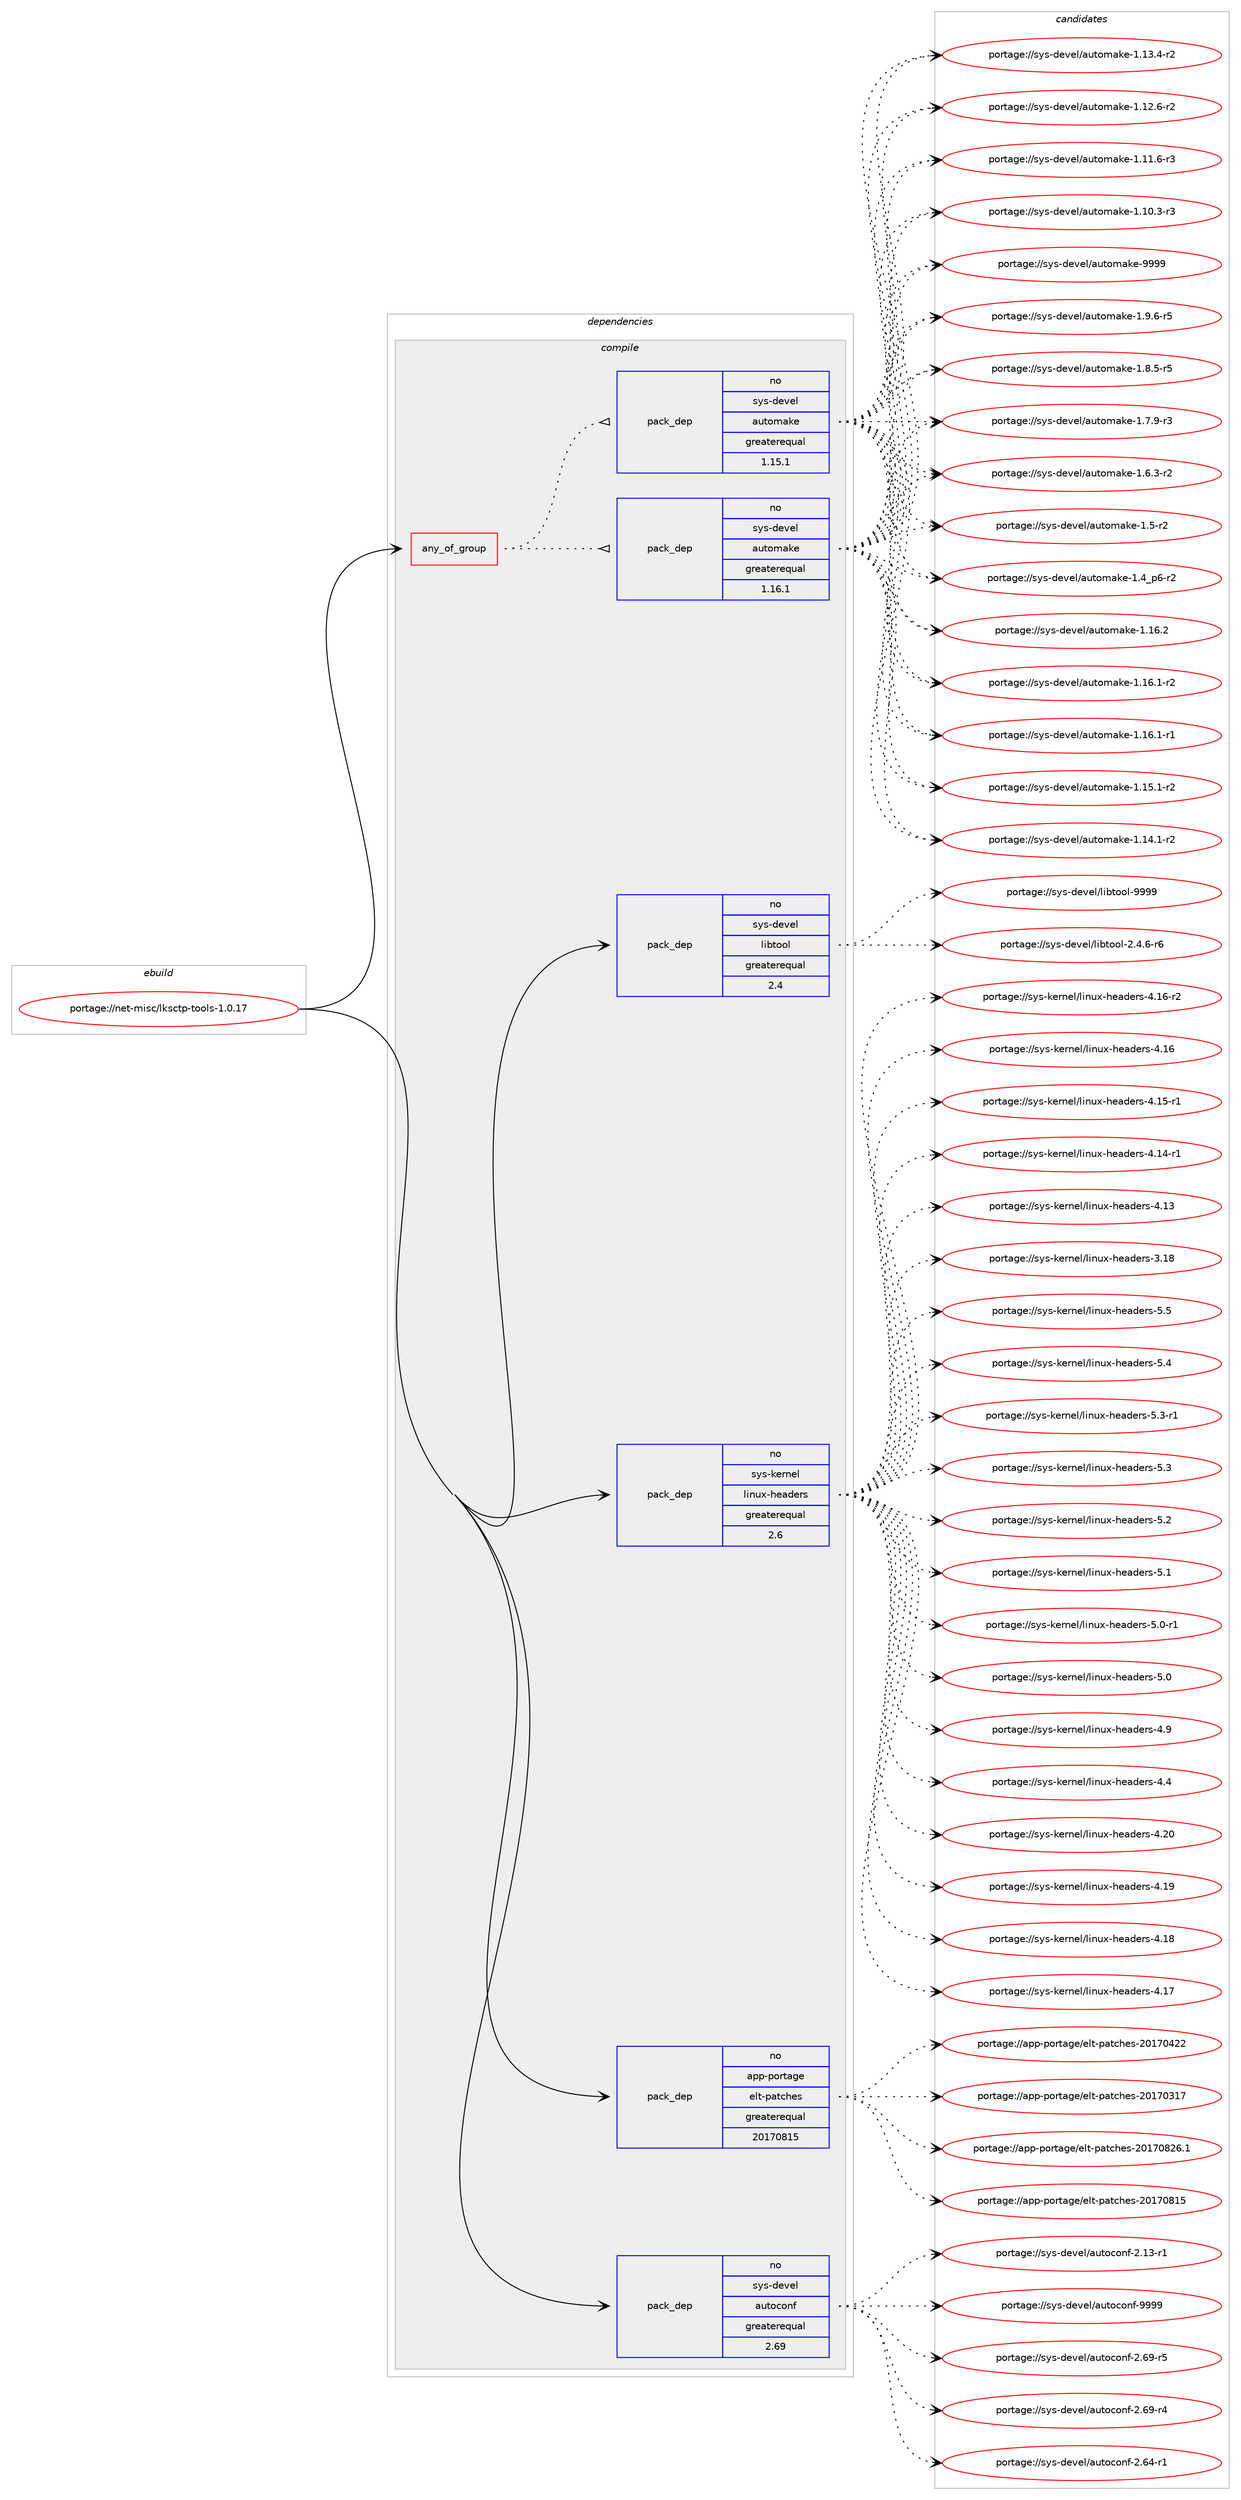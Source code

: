 digraph prolog {

# *************
# Graph options
# *************

newrank=true;
concentrate=true;
compound=true;
graph [rankdir=LR,fontname=Helvetica,fontsize=10,ranksep=1.5];#, ranksep=2.5, nodesep=0.2];
edge  [arrowhead=vee];
node  [fontname=Helvetica,fontsize=10];

# **********
# The ebuild
# **********

subgraph cluster_leftcol {
color=gray;
rank=same;
label=<<i>ebuild</i>>;
id [label="portage://net-misc/lksctp-tools-1.0.17", color=red, width=4, href="../net-misc/lksctp-tools-1.0.17.svg"];
}

# ****************
# The dependencies
# ****************

subgraph cluster_midcol {
color=gray;
label=<<i>dependencies</i>>;
subgraph cluster_compile {
fillcolor="#eeeeee";
style=filled;
label=<<i>compile</i>>;
subgraph any251 {
dependency22389 [label=<<TABLE BORDER="0" CELLBORDER="1" CELLSPACING="0" CELLPADDING="4"><TR><TD CELLPADDING="10">any_of_group</TD></TR></TABLE>>, shape=none, color=red];subgraph pack17695 {
dependency22390 [label=<<TABLE BORDER="0" CELLBORDER="1" CELLSPACING="0" CELLPADDING="4" WIDTH="220"><TR><TD ROWSPAN="6" CELLPADDING="30">pack_dep</TD></TR><TR><TD WIDTH="110">no</TD></TR><TR><TD>sys-devel</TD></TR><TR><TD>automake</TD></TR><TR><TD>greaterequal</TD></TR><TR><TD>1.16.1</TD></TR></TABLE>>, shape=none, color=blue];
}
dependency22389:e -> dependency22390:w [weight=20,style="dotted",arrowhead="oinv"];
subgraph pack17696 {
dependency22391 [label=<<TABLE BORDER="0" CELLBORDER="1" CELLSPACING="0" CELLPADDING="4" WIDTH="220"><TR><TD ROWSPAN="6" CELLPADDING="30">pack_dep</TD></TR><TR><TD WIDTH="110">no</TD></TR><TR><TD>sys-devel</TD></TR><TR><TD>automake</TD></TR><TR><TD>greaterequal</TD></TR><TR><TD>1.15.1</TD></TR></TABLE>>, shape=none, color=blue];
}
dependency22389:e -> dependency22391:w [weight=20,style="dotted",arrowhead="oinv"];
}
id:e -> dependency22389:w [weight=20,style="solid",arrowhead="vee"];
subgraph pack17697 {
dependency22392 [label=<<TABLE BORDER="0" CELLBORDER="1" CELLSPACING="0" CELLPADDING="4" WIDTH="220"><TR><TD ROWSPAN="6" CELLPADDING="30">pack_dep</TD></TR><TR><TD WIDTH="110">no</TD></TR><TR><TD>app-portage</TD></TR><TR><TD>elt-patches</TD></TR><TR><TD>greaterequal</TD></TR><TR><TD>20170815</TD></TR></TABLE>>, shape=none, color=blue];
}
id:e -> dependency22392:w [weight=20,style="solid",arrowhead="vee"];
subgraph pack17698 {
dependency22393 [label=<<TABLE BORDER="0" CELLBORDER="1" CELLSPACING="0" CELLPADDING="4" WIDTH="220"><TR><TD ROWSPAN="6" CELLPADDING="30">pack_dep</TD></TR><TR><TD WIDTH="110">no</TD></TR><TR><TD>sys-devel</TD></TR><TR><TD>autoconf</TD></TR><TR><TD>greaterequal</TD></TR><TR><TD>2.69</TD></TR></TABLE>>, shape=none, color=blue];
}
id:e -> dependency22393:w [weight=20,style="solid",arrowhead="vee"];
subgraph pack17699 {
dependency22394 [label=<<TABLE BORDER="0" CELLBORDER="1" CELLSPACING="0" CELLPADDING="4" WIDTH="220"><TR><TD ROWSPAN="6" CELLPADDING="30">pack_dep</TD></TR><TR><TD WIDTH="110">no</TD></TR><TR><TD>sys-devel</TD></TR><TR><TD>libtool</TD></TR><TR><TD>greaterequal</TD></TR><TR><TD>2.4</TD></TR></TABLE>>, shape=none, color=blue];
}
id:e -> dependency22394:w [weight=20,style="solid",arrowhead="vee"];
subgraph pack17700 {
dependency22395 [label=<<TABLE BORDER="0" CELLBORDER="1" CELLSPACING="0" CELLPADDING="4" WIDTH="220"><TR><TD ROWSPAN="6" CELLPADDING="30">pack_dep</TD></TR><TR><TD WIDTH="110">no</TD></TR><TR><TD>sys-kernel</TD></TR><TR><TD>linux-headers</TD></TR><TR><TD>greaterequal</TD></TR><TR><TD>2.6</TD></TR></TABLE>>, shape=none, color=blue];
}
id:e -> dependency22395:w [weight=20,style="solid",arrowhead="vee"];
}
subgraph cluster_compileandrun {
fillcolor="#eeeeee";
style=filled;
label=<<i>compile and run</i>>;
}
subgraph cluster_run {
fillcolor="#eeeeee";
style=filled;
label=<<i>run</i>>;
}
}

# **************
# The candidates
# **************

subgraph cluster_choices {
rank=same;
color=gray;
label=<<i>candidates</i>>;

subgraph choice17695 {
color=black;
nodesep=1;
choice115121115451001011181011084797117116111109971071014557575757 [label="portage://sys-devel/automake-9999", color=red, width=4,href="../sys-devel/automake-9999.svg"];
choice115121115451001011181011084797117116111109971071014549465746544511453 [label="portage://sys-devel/automake-1.9.6-r5", color=red, width=4,href="../sys-devel/automake-1.9.6-r5.svg"];
choice115121115451001011181011084797117116111109971071014549465646534511453 [label="portage://sys-devel/automake-1.8.5-r5", color=red, width=4,href="../sys-devel/automake-1.8.5-r5.svg"];
choice115121115451001011181011084797117116111109971071014549465546574511451 [label="portage://sys-devel/automake-1.7.9-r3", color=red, width=4,href="../sys-devel/automake-1.7.9-r3.svg"];
choice115121115451001011181011084797117116111109971071014549465446514511450 [label="portage://sys-devel/automake-1.6.3-r2", color=red, width=4,href="../sys-devel/automake-1.6.3-r2.svg"];
choice11512111545100101118101108479711711611110997107101454946534511450 [label="portage://sys-devel/automake-1.5-r2", color=red, width=4,href="../sys-devel/automake-1.5-r2.svg"];
choice115121115451001011181011084797117116111109971071014549465295112544511450 [label="portage://sys-devel/automake-1.4_p6-r2", color=red, width=4,href="../sys-devel/automake-1.4_p6-r2.svg"];
choice1151211154510010111810110847971171161111099710710145494649544650 [label="portage://sys-devel/automake-1.16.2", color=red, width=4,href="../sys-devel/automake-1.16.2.svg"];
choice11512111545100101118101108479711711611110997107101454946495446494511450 [label="portage://sys-devel/automake-1.16.1-r2", color=red, width=4,href="../sys-devel/automake-1.16.1-r2.svg"];
choice11512111545100101118101108479711711611110997107101454946495446494511449 [label="portage://sys-devel/automake-1.16.1-r1", color=red, width=4,href="../sys-devel/automake-1.16.1-r1.svg"];
choice11512111545100101118101108479711711611110997107101454946495346494511450 [label="portage://sys-devel/automake-1.15.1-r2", color=red, width=4,href="../sys-devel/automake-1.15.1-r2.svg"];
choice11512111545100101118101108479711711611110997107101454946495246494511450 [label="portage://sys-devel/automake-1.14.1-r2", color=red, width=4,href="../sys-devel/automake-1.14.1-r2.svg"];
choice11512111545100101118101108479711711611110997107101454946495146524511450 [label="portage://sys-devel/automake-1.13.4-r2", color=red, width=4,href="../sys-devel/automake-1.13.4-r2.svg"];
choice11512111545100101118101108479711711611110997107101454946495046544511450 [label="portage://sys-devel/automake-1.12.6-r2", color=red, width=4,href="../sys-devel/automake-1.12.6-r2.svg"];
choice11512111545100101118101108479711711611110997107101454946494946544511451 [label="portage://sys-devel/automake-1.11.6-r3", color=red, width=4,href="../sys-devel/automake-1.11.6-r3.svg"];
choice11512111545100101118101108479711711611110997107101454946494846514511451 [label="portage://sys-devel/automake-1.10.3-r3", color=red, width=4,href="../sys-devel/automake-1.10.3-r3.svg"];
dependency22390:e -> choice115121115451001011181011084797117116111109971071014557575757:w [style=dotted,weight="100"];
dependency22390:e -> choice115121115451001011181011084797117116111109971071014549465746544511453:w [style=dotted,weight="100"];
dependency22390:e -> choice115121115451001011181011084797117116111109971071014549465646534511453:w [style=dotted,weight="100"];
dependency22390:e -> choice115121115451001011181011084797117116111109971071014549465546574511451:w [style=dotted,weight="100"];
dependency22390:e -> choice115121115451001011181011084797117116111109971071014549465446514511450:w [style=dotted,weight="100"];
dependency22390:e -> choice11512111545100101118101108479711711611110997107101454946534511450:w [style=dotted,weight="100"];
dependency22390:e -> choice115121115451001011181011084797117116111109971071014549465295112544511450:w [style=dotted,weight="100"];
dependency22390:e -> choice1151211154510010111810110847971171161111099710710145494649544650:w [style=dotted,weight="100"];
dependency22390:e -> choice11512111545100101118101108479711711611110997107101454946495446494511450:w [style=dotted,weight="100"];
dependency22390:e -> choice11512111545100101118101108479711711611110997107101454946495446494511449:w [style=dotted,weight="100"];
dependency22390:e -> choice11512111545100101118101108479711711611110997107101454946495346494511450:w [style=dotted,weight="100"];
dependency22390:e -> choice11512111545100101118101108479711711611110997107101454946495246494511450:w [style=dotted,weight="100"];
dependency22390:e -> choice11512111545100101118101108479711711611110997107101454946495146524511450:w [style=dotted,weight="100"];
dependency22390:e -> choice11512111545100101118101108479711711611110997107101454946495046544511450:w [style=dotted,weight="100"];
dependency22390:e -> choice11512111545100101118101108479711711611110997107101454946494946544511451:w [style=dotted,weight="100"];
dependency22390:e -> choice11512111545100101118101108479711711611110997107101454946494846514511451:w [style=dotted,weight="100"];
}
subgraph choice17696 {
color=black;
nodesep=1;
choice115121115451001011181011084797117116111109971071014557575757 [label="portage://sys-devel/automake-9999", color=red, width=4,href="../sys-devel/automake-9999.svg"];
choice115121115451001011181011084797117116111109971071014549465746544511453 [label="portage://sys-devel/automake-1.9.6-r5", color=red, width=4,href="../sys-devel/automake-1.9.6-r5.svg"];
choice115121115451001011181011084797117116111109971071014549465646534511453 [label="portage://sys-devel/automake-1.8.5-r5", color=red, width=4,href="../sys-devel/automake-1.8.5-r5.svg"];
choice115121115451001011181011084797117116111109971071014549465546574511451 [label="portage://sys-devel/automake-1.7.9-r3", color=red, width=4,href="../sys-devel/automake-1.7.9-r3.svg"];
choice115121115451001011181011084797117116111109971071014549465446514511450 [label="portage://sys-devel/automake-1.6.3-r2", color=red, width=4,href="../sys-devel/automake-1.6.3-r2.svg"];
choice11512111545100101118101108479711711611110997107101454946534511450 [label="portage://sys-devel/automake-1.5-r2", color=red, width=4,href="../sys-devel/automake-1.5-r2.svg"];
choice115121115451001011181011084797117116111109971071014549465295112544511450 [label="portage://sys-devel/automake-1.4_p6-r2", color=red, width=4,href="../sys-devel/automake-1.4_p6-r2.svg"];
choice1151211154510010111810110847971171161111099710710145494649544650 [label="portage://sys-devel/automake-1.16.2", color=red, width=4,href="../sys-devel/automake-1.16.2.svg"];
choice11512111545100101118101108479711711611110997107101454946495446494511450 [label="portage://sys-devel/automake-1.16.1-r2", color=red, width=4,href="../sys-devel/automake-1.16.1-r2.svg"];
choice11512111545100101118101108479711711611110997107101454946495446494511449 [label="portage://sys-devel/automake-1.16.1-r1", color=red, width=4,href="../sys-devel/automake-1.16.1-r1.svg"];
choice11512111545100101118101108479711711611110997107101454946495346494511450 [label="portage://sys-devel/automake-1.15.1-r2", color=red, width=4,href="../sys-devel/automake-1.15.1-r2.svg"];
choice11512111545100101118101108479711711611110997107101454946495246494511450 [label="portage://sys-devel/automake-1.14.1-r2", color=red, width=4,href="../sys-devel/automake-1.14.1-r2.svg"];
choice11512111545100101118101108479711711611110997107101454946495146524511450 [label="portage://sys-devel/automake-1.13.4-r2", color=red, width=4,href="../sys-devel/automake-1.13.4-r2.svg"];
choice11512111545100101118101108479711711611110997107101454946495046544511450 [label="portage://sys-devel/automake-1.12.6-r2", color=red, width=4,href="../sys-devel/automake-1.12.6-r2.svg"];
choice11512111545100101118101108479711711611110997107101454946494946544511451 [label="portage://sys-devel/automake-1.11.6-r3", color=red, width=4,href="../sys-devel/automake-1.11.6-r3.svg"];
choice11512111545100101118101108479711711611110997107101454946494846514511451 [label="portage://sys-devel/automake-1.10.3-r3", color=red, width=4,href="../sys-devel/automake-1.10.3-r3.svg"];
dependency22391:e -> choice115121115451001011181011084797117116111109971071014557575757:w [style=dotted,weight="100"];
dependency22391:e -> choice115121115451001011181011084797117116111109971071014549465746544511453:w [style=dotted,weight="100"];
dependency22391:e -> choice115121115451001011181011084797117116111109971071014549465646534511453:w [style=dotted,weight="100"];
dependency22391:e -> choice115121115451001011181011084797117116111109971071014549465546574511451:w [style=dotted,weight="100"];
dependency22391:e -> choice115121115451001011181011084797117116111109971071014549465446514511450:w [style=dotted,weight="100"];
dependency22391:e -> choice11512111545100101118101108479711711611110997107101454946534511450:w [style=dotted,weight="100"];
dependency22391:e -> choice115121115451001011181011084797117116111109971071014549465295112544511450:w [style=dotted,weight="100"];
dependency22391:e -> choice1151211154510010111810110847971171161111099710710145494649544650:w [style=dotted,weight="100"];
dependency22391:e -> choice11512111545100101118101108479711711611110997107101454946495446494511450:w [style=dotted,weight="100"];
dependency22391:e -> choice11512111545100101118101108479711711611110997107101454946495446494511449:w [style=dotted,weight="100"];
dependency22391:e -> choice11512111545100101118101108479711711611110997107101454946495346494511450:w [style=dotted,weight="100"];
dependency22391:e -> choice11512111545100101118101108479711711611110997107101454946495246494511450:w [style=dotted,weight="100"];
dependency22391:e -> choice11512111545100101118101108479711711611110997107101454946495146524511450:w [style=dotted,weight="100"];
dependency22391:e -> choice11512111545100101118101108479711711611110997107101454946495046544511450:w [style=dotted,weight="100"];
dependency22391:e -> choice11512111545100101118101108479711711611110997107101454946494946544511451:w [style=dotted,weight="100"];
dependency22391:e -> choice11512111545100101118101108479711711611110997107101454946494846514511451:w [style=dotted,weight="100"];
}
subgraph choice17697 {
color=black;
nodesep=1;
choice971121124511211111411697103101471011081164511297116991041011154550484955485650544649 [label="portage://app-portage/elt-patches-20170826.1", color=red, width=4,href="../app-portage/elt-patches-20170826.1.svg"];
choice97112112451121111141169710310147101108116451129711699104101115455048495548564953 [label="portage://app-portage/elt-patches-20170815", color=red, width=4,href="../app-portage/elt-patches-20170815.svg"];
choice97112112451121111141169710310147101108116451129711699104101115455048495548525050 [label="portage://app-portage/elt-patches-20170422", color=red, width=4,href="../app-portage/elt-patches-20170422.svg"];
choice97112112451121111141169710310147101108116451129711699104101115455048495548514955 [label="portage://app-portage/elt-patches-20170317", color=red, width=4,href="../app-portage/elt-patches-20170317.svg"];
dependency22392:e -> choice971121124511211111411697103101471011081164511297116991041011154550484955485650544649:w [style=dotted,weight="100"];
dependency22392:e -> choice97112112451121111141169710310147101108116451129711699104101115455048495548564953:w [style=dotted,weight="100"];
dependency22392:e -> choice97112112451121111141169710310147101108116451129711699104101115455048495548525050:w [style=dotted,weight="100"];
dependency22392:e -> choice97112112451121111141169710310147101108116451129711699104101115455048495548514955:w [style=dotted,weight="100"];
}
subgraph choice17698 {
color=black;
nodesep=1;
choice115121115451001011181011084797117116111991111101024557575757 [label="portage://sys-devel/autoconf-9999", color=red, width=4,href="../sys-devel/autoconf-9999.svg"];
choice1151211154510010111810110847971171161119911111010245504654574511453 [label="portage://sys-devel/autoconf-2.69-r5", color=red, width=4,href="../sys-devel/autoconf-2.69-r5.svg"];
choice1151211154510010111810110847971171161119911111010245504654574511452 [label="portage://sys-devel/autoconf-2.69-r4", color=red, width=4,href="../sys-devel/autoconf-2.69-r4.svg"];
choice1151211154510010111810110847971171161119911111010245504654524511449 [label="portage://sys-devel/autoconf-2.64-r1", color=red, width=4,href="../sys-devel/autoconf-2.64-r1.svg"];
choice1151211154510010111810110847971171161119911111010245504649514511449 [label="portage://sys-devel/autoconf-2.13-r1", color=red, width=4,href="../sys-devel/autoconf-2.13-r1.svg"];
dependency22393:e -> choice115121115451001011181011084797117116111991111101024557575757:w [style=dotted,weight="100"];
dependency22393:e -> choice1151211154510010111810110847971171161119911111010245504654574511453:w [style=dotted,weight="100"];
dependency22393:e -> choice1151211154510010111810110847971171161119911111010245504654574511452:w [style=dotted,weight="100"];
dependency22393:e -> choice1151211154510010111810110847971171161119911111010245504654524511449:w [style=dotted,weight="100"];
dependency22393:e -> choice1151211154510010111810110847971171161119911111010245504649514511449:w [style=dotted,weight="100"];
}
subgraph choice17699 {
color=black;
nodesep=1;
choice1151211154510010111810110847108105981161111111084557575757 [label="portage://sys-devel/libtool-9999", color=red, width=4,href="../sys-devel/libtool-9999.svg"];
choice1151211154510010111810110847108105981161111111084550465246544511454 [label="portage://sys-devel/libtool-2.4.6-r6", color=red, width=4,href="../sys-devel/libtool-2.4.6-r6.svg"];
dependency22394:e -> choice1151211154510010111810110847108105981161111111084557575757:w [style=dotted,weight="100"];
dependency22394:e -> choice1151211154510010111810110847108105981161111111084550465246544511454:w [style=dotted,weight="100"];
}
subgraph choice17700 {
color=black;
nodesep=1;
choice1151211154510710111411010110847108105110117120451041019710010111411545534653 [label="portage://sys-kernel/linux-headers-5.5", color=red, width=4,href="../sys-kernel/linux-headers-5.5.svg"];
choice1151211154510710111411010110847108105110117120451041019710010111411545534652 [label="portage://sys-kernel/linux-headers-5.4", color=red, width=4,href="../sys-kernel/linux-headers-5.4.svg"];
choice11512111545107101114110101108471081051101171204510410197100101114115455346514511449 [label="portage://sys-kernel/linux-headers-5.3-r1", color=red, width=4,href="../sys-kernel/linux-headers-5.3-r1.svg"];
choice1151211154510710111411010110847108105110117120451041019710010111411545534651 [label="portage://sys-kernel/linux-headers-5.3", color=red, width=4,href="../sys-kernel/linux-headers-5.3.svg"];
choice1151211154510710111411010110847108105110117120451041019710010111411545534650 [label="portage://sys-kernel/linux-headers-5.2", color=red, width=4,href="../sys-kernel/linux-headers-5.2.svg"];
choice1151211154510710111411010110847108105110117120451041019710010111411545534649 [label="portage://sys-kernel/linux-headers-5.1", color=red, width=4,href="../sys-kernel/linux-headers-5.1.svg"];
choice11512111545107101114110101108471081051101171204510410197100101114115455346484511449 [label="portage://sys-kernel/linux-headers-5.0-r1", color=red, width=4,href="../sys-kernel/linux-headers-5.0-r1.svg"];
choice1151211154510710111411010110847108105110117120451041019710010111411545534648 [label="portage://sys-kernel/linux-headers-5.0", color=red, width=4,href="../sys-kernel/linux-headers-5.0.svg"];
choice1151211154510710111411010110847108105110117120451041019710010111411545524657 [label="portage://sys-kernel/linux-headers-4.9", color=red, width=4,href="../sys-kernel/linux-headers-4.9.svg"];
choice1151211154510710111411010110847108105110117120451041019710010111411545524652 [label="portage://sys-kernel/linux-headers-4.4", color=red, width=4,href="../sys-kernel/linux-headers-4.4.svg"];
choice115121115451071011141101011084710810511011712045104101971001011141154552465048 [label="portage://sys-kernel/linux-headers-4.20", color=red, width=4,href="../sys-kernel/linux-headers-4.20.svg"];
choice115121115451071011141101011084710810511011712045104101971001011141154552464957 [label="portage://sys-kernel/linux-headers-4.19", color=red, width=4,href="../sys-kernel/linux-headers-4.19.svg"];
choice115121115451071011141101011084710810511011712045104101971001011141154552464956 [label="portage://sys-kernel/linux-headers-4.18", color=red, width=4,href="../sys-kernel/linux-headers-4.18.svg"];
choice115121115451071011141101011084710810511011712045104101971001011141154552464955 [label="portage://sys-kernel/linux-headers-4.17", color=red, width=4,href="../sys-kernel/linux-headers-4.17.svg"];
choice1151211154510710111411010110847108105110117120451041019710010111411545524649544511450 [label="portage://sys-kernel/linux-headers-4.16-r2", color=red, width=4,href="../sys-kernel/linux-headers-4.16-r2.svg"];
choice115121115451071011141101011084710810511011712045104101971001011141154552464954 [label="portage://sys-kernel/linux-headers-4.16", color=red, width=4,href="../sys-kernel/linux-headers-4.16.svg"];
choice1151211154510710111411010110847108105110117120451041019710010111411545524649534511449 [label="portage://sys-kernel/linux-headers-4.15-r1", color=red, width=4,href="../sys-kernel/linux-headers-4.15-r1.svg"];
choice1151211154510710111411010110847108105110117120451041019710010111411545524649524511449 [label="portage://sys-kernel/linux-headers-4.14-r1", color=red, width=4,href="../sys-kernel/linux-headers-4.14-r1.svg"];
choice115121115451071011141101011084710810511011712045104101971001011141154552464951 [label="portage://sys-kernel/linux-headers-4.13", color=red, width=4,href="../sys-kernel/linux-headers-4.13.svg"];
choice115121115451071011141101011084710810511011712045104101971001011141154551464956 [label="portage://sys-kernel/linux-headers-3.18", color=red, width=4,href="../sys-kernel/linux-headers-3.18.svg"];
dependency22395:e -> choice1151211154510710111411010110847108105110117120451041019710010111411545534653:w [style=dotted,weight="100"];
dependency22395:e -> choice1151211154510710111411010110847108105110117120451041019710010111411545534652:w [style=dotted,weight="100"];
dependency22395:e -> choice11512111545107101114110101108471081051101171204510410197100101114115455346514511449:w [style=dotted,weight="100"];
dependency22395:e -> choice1151211154510710111411010110847108105110117120451041019710010111411545534651:w [style=dotted,weight="100"];
dependency22395:e -> choice1151211154510710111411010110847108105110117120451041019710010111411545534650:w [style=dotted,weight="100"];
dependency22395:e -> choice1151211154510710111411010110847108105110117120451041019710010111411545534649:w [style=dotted,weight="100"];
dependency22395:e -> choice11512111545107101114110101108471081051101171204510410197100101114115455346484511449:w [style=dotted,weight="100"];
dependency22395:e -> choice1151211154510710111411010110847108105110117120451041019710010111411545534648:w [style=dotted,weight="100"];
dependency22395:e -> choice1151211154510710111411010110847108105110117120451041019710010111411545524657:w [style=dotted,weight="100"];
dependency22395:e -> choice1151211154510710111411010110847108105110117120451041019710010111411545524652:w [style=dotted,weight="100"];
dependency22395:e -> choice115121115451071011141101011084710810511011712045104101971001011141154552465048:w [style=dotted,weight="100"];
dependency22395:e -> choice115121115451071011141101011084710810511011712045104101971001011141154552464957:w [style=dotted,weight="100"];
dependency22395:e -> choice115121115451071011141101011084710810511011712045104101971001011141154552464956:w [style=dotted,weight="100"];
dependency22395:e -> choice115121115451071011141101011084710810511011712045104101971001011141154552464955:w [style=dotted,weight="100"];
dependency22395:e -> choice1151211154510710111411010110847108105110117120451041019710010111411545524649544511450:w [style=dotted,weight="100"];
dependency22395:e -> choice115121115451071011141101011084710810511011712045104101971001011141154552464954:w [style=dotted,weight="100"];
dependency22395:e -> choice1151211154510710111411010110847108105110117120451041019710010111411545524649534511449:w [style=dotted,weight="100"];
dependency22395:e -> choice1151211154510710111411010110847108105110117120451041019710010111411545524649524511449:w [style=dotted,weight="100"];
dependency22395:e -> choice115121115451071011141101011084710810511011712045104101971001011141154552464951:w [style=dotted,weight="100"];
dependency22395:e -> choice115121115451071011141101011084710810511011712045104101971001011141154551464956:w [style=dotted,weight="100"];
}
}

}
